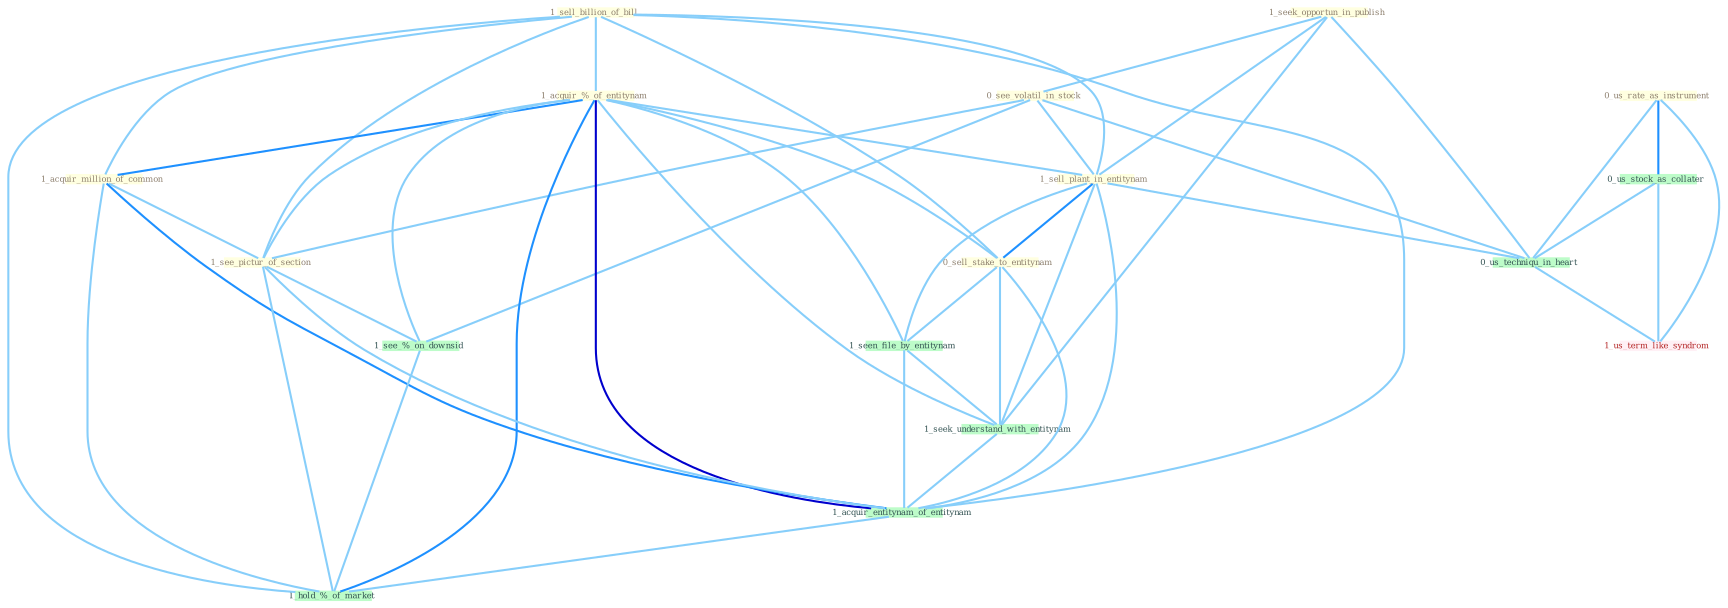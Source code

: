 Graph G{ 
    node
    [shape=polygon,style=filled,width=.5,height=.06,color="#BDFCC9",fixedsize=true,fontsize=4,
    fontcolor="#2f4f4f"];
    {node
    [color="#ffffe0", fontcolor="#8b7d6b"] "1_sell_billion_of_bill " "1_seek_opportun_in_publish " "0_see_volatil_in_stock " "1_acquir_%_of_entitynam " "0_us_rate_as_instrument " "1_acquir_million_of_common " "1_sell_plant_in_entitynam " "1_see_pictur_of_section " "0_sell_stake_to_entitynam "}
{node [color="#fff0f5", fontcolor="#b22222"] "1_us_term_like_syndrom "}
edge [color="#B0E2FF"];

	"1_sell_billion_of_bill " -- "1_acquir_%_of_entitynam " [w="1", color="#87cefa" ];
	"1_sell_billion_of_bill " -- "1_acquir_million_of_common " [w="1", color="#87cefa" ];
	"1_sell_billion_of_bill " -- "1_sell_plant_in_entitynam " [w="1", color="#87cefa" ];
	"1_sell_billion_of_bill " -- "1_see_pictur_of_section " [w="1", color="#87cefa" ];
	"1_sell_billion_of_bill " -- "0_sell_stake_to_entitynam " [w="1", color="#87cefa" ];
	"1_sell_billion_of_bill " -- "1_acquir_entitynam_of_entitynam " [w="1", color="#87cefa" ];
	"1_sell_billion_of_bill " -- "1_hold_%_of_market " [w="1", color="#87cefa" ];
	"1_seek_opportun_in_publish " -- "0_see_volatil_in_stock " [w="1", color="#87cefa" ];
	"1_seek_opportun_in_publish " -- "1_sell_plant_in_entitynam " [w="1", color="#87cefa" ];
	"1_seek_opportun_in_publish " -- "1_seek_understand_with_entitynam " [w="1", color="#87cefa" ];
	"1_seek_opportun_in_publish " -- "0_us_techniqu_in_heart " [w="1", color="#87cefa" ];
	"0_see_volatil_in_stock " -- "1_sell_plant_in_entitynam " [w="1", color="#87cefa" ];
	"0_see_volatil_in_stock " -- "1_see_pictur_of_section " [w="1", color="#87cefa" ];
	"0_see_volatil_in_stock " -- "0_us_techniqu_in_heart " [w="1", color="#87cefa" ];
	"0_see_volatil_in_stock " -- "1_see_%_on_downsid " [w="1", color="#87cefa" ];
	"1_acquir_%_of_entitynam " -- "1_acquir_million_of_common " [w="2", color="#1e90ff" , len=0.8];
	"1_acquir_%_of_entitynam " -- "1_sell_plant_in_entitynam " [w="1", color="#87cefa" ];
	"1_acquir_%_of_entitynam " -- "1_see_pictur_of_section " [w="1", color="#87cefa" ];
	"1_acquir_%_of_entitynam " -- "0_sell_stake_to_entitynam " [w="1", color="#87cefa" ];
	"1_acquir_%_of_entitynam " -- "1_seen_file_by_entitynam " [w="1", color="#87cefa" ];
	"1_acquir_%_of_entitynam " -- "1_seek_understand_with_entitynam " [w="1", color="#87cefa" ];
	"1_acquir_%_of_entitynam " -- "1_acquir_entitynam_of_entitynam " [w="3", color="#0000cd" , len=0.6];
	"1_acquir_%_of_entitynam " -- "1_see_%_on_downsid " [w="1", color="#87cefa" ];
	"1_acquir_%_of_entitynam " -- "1_hold_%_of_market " [w="2", color="#1e90ff" , len=0.8];
	"0_us_rate_as_instrument " -- "0_us_stock_as_collater " [w="2", color="#1e90ff" , len=0.8];
	"0_us_rate_as_instrument " -- "0_us_techniqu_in_heart " [w="1", color="#87cefa" ];
	"0_us_rate_as_instrument " -- "1_us_term_like_syndrom " [w="1", color="#87cefa" ];
	"1_acquir_million_of_common " -- "1_see_pictur_of_section " [w="1", color="#87cefa" ];
	"1_acquir_million_of_common " -- "1_acquir_entitynam_of_entitynam " [w="2", color="#1e90ff" , len=0.8];
	"1_acquir_million_of_common " -- "1_hold_%_of_market " [w="1", color="#87cefa" ];
	"1_sell_plant_in_entitynam " -- "0_sell_stake_to_entitynam " [w="2", color="#1e90ff" , len=0.8];
	"1_sell_plant_in_entitynam " -- "1_seen_file_by_entitynam " [w="1", color="#87cefa" ];
	"1_sell_plant_in_entitynam " -- "1_seek_understand_with_entitynam " [w="1", color="#87cefa" ];
	"1_sell_plant_in_entitynam " -- "1_acquir_entitynam_of_entitynam " [w="1", color="#87cefa" ];
	"1_sell_plant_in_entitynam " -- "0_us_techniqu_in_heart " [w="1", color="#87cefa" ];
	"1_see_pictur_of_section " -- "1_acquir_entitynam_of_entitynam " [w="1", color="#87cefa" ];
	"1_see_pictur_of_section " -- "1_see_%_on_downsid " [w="1", color="#87cefa" ];
	"1_see_pictur_of_section " -- "1_hold_%_of_market " [w="1", color="#87cefa" ];
	"0_sell_stake_to_entitynam " -- "1_seen_file_by_entitynam " [w="1", color="#87cefa" ];
	"0_sell_stake_to_entitynam " -- "1_seek_understand_with_entitynam " [w="1", color="#87cefa" ];
	"0_sell_stake_to_entitynam " -- "1_acquir_entitynam_of_entitynam " [w="1", color="#87cefa" ];
	"1_seen_file_by_entitynam " -- "1_seek_understand_with_entitynam " [w="1", color="#87cefa" ];
	"1_seen_file_by_entitynam " -- "1_acquir_entitynam_of_entitynam " [w="1", color="#87cefa" ];
	"0_us_stock_as_collater " -- "0_us_techniqu_in_heart " [w="1", color="#87cefa" ];
	"0_us_stock_as_collater " -- "1_us_term_like_syndrom " [w="1", color="#87cefa" ];
	"1_seek_understand_with_entitynam " -- "1_acquir_entitynam_of_entitynam " [w="1", color="#87cefa" ];
	"1_acquir_entitynam_of_entitynam " -- "1_hold_%_of_market " [w="1", color="#87cefa" ];
	"0_us_techniqu_in_heart " -- "1_us_term_like_syndrom " [w="1", color="#87cefa" ];
	"1_see_%_on_downsid " -- "1_hold_%_of_market " [w="1", color="#87cefa" ];
}